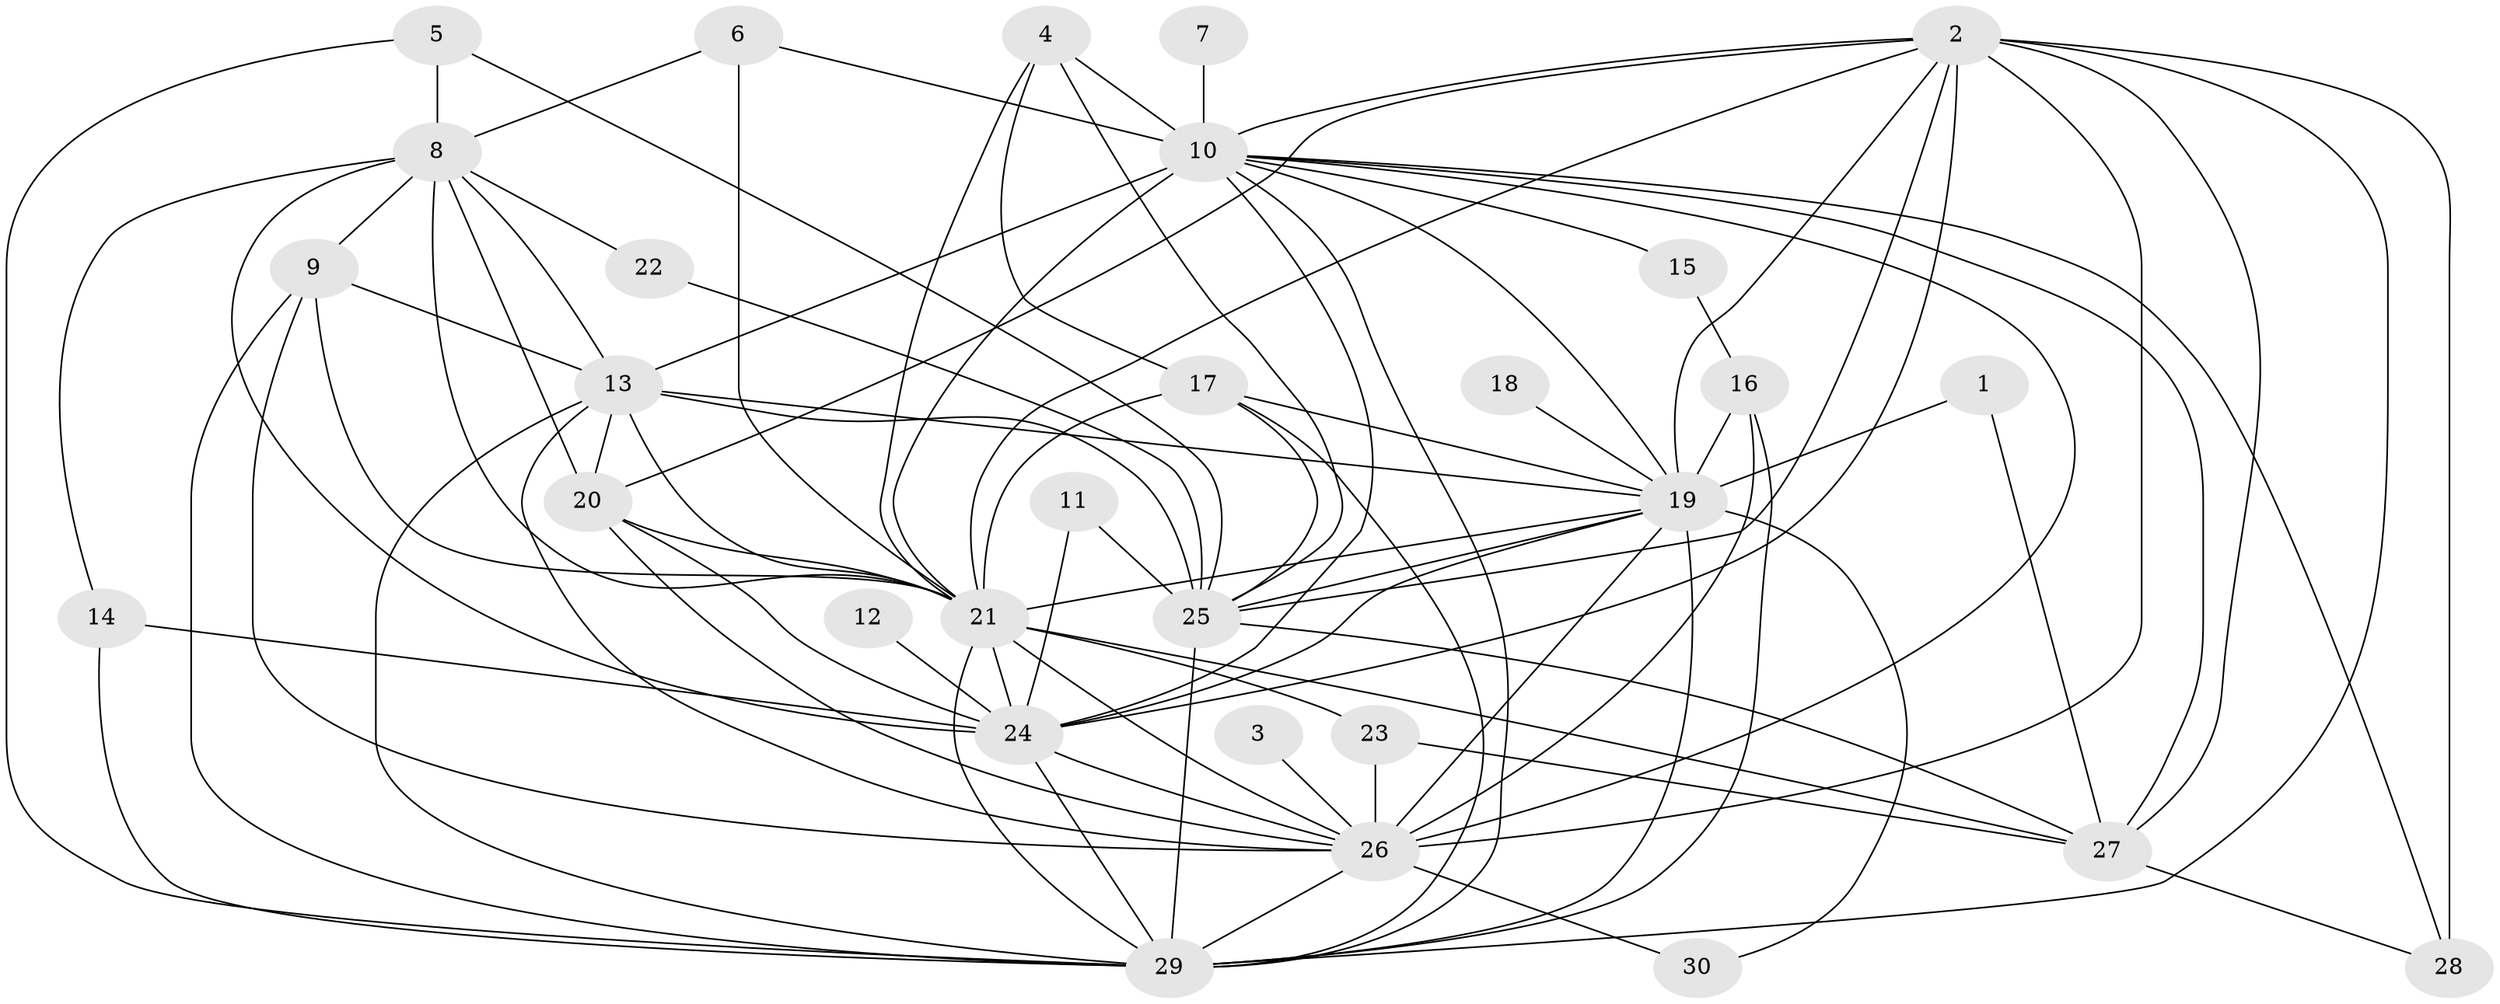 // original degree distribution, {16: 0.010309278350515464, 18: 0.020618556701030927, 17: 0.010309278350515464, 28: 0.010309278350515464, 13: 0.010309278350515464, 21: 0.010309278350515464, 20: 0.020618556701030927, 15: 0.010309278350515464, 4: 0.07216494845360824, 11: 0.010309278350515464, 3: 0.21649484536082475, 7: 0.020618556701030927, 10: 0.010309278350515464, 2: 0.5257731958762887, 8: 0.010309278350515464, 6: 0.010309278350515464, 5: 0.020618556701030927}
// Generated by graph-tools (version 1.1) at 2025/36/03/04/25 23:36:14]
// undirected, 30 vertices, 88 edges
graph export_dot {
  node [color=gray90,style=filled];
  1;
  2;
  3;
  4;
  5;
  6;
  7;
  8;
  9;
  10;
  11;
  12;
  13;
  14;
  15;
  16;
  17;
  18;
  19;
  20;
  21;
  22;
  23;
  24;
  25;
  26;
  27;
  28;
  29;
  30;
  1 -- 19 [weight=1.0];
  1 -- 27 [weight=1.0];
  2 -- 10 [weight=3.0];
  2 -- 19 [weight=3.0];
  2 -- 20 [weight=1.0];
  2 -- 21 [weight=3.0];
  2 -- 24 [weight=1.0];
  2 -- 25 [weight=2.0];
  2 -- 26 [weight=2.0];
  2 -- 27 [weight=1.0];
  2 -- 28 [weight=4.0];
  2 -- 29 [weight=1.0];
  3 -- 26 [weight=1.0];
  4 -- 10 [weight=2.0];
  4 -- 17 [weight=1.0];
  4 -- 21 [weight=1.0];
  4 -- 25 [weight=1.0];
  5 -- 8 [weight=1.0];
  5 -- 25 [weight=1.0];
  5 -- 29 [weight=1.0];
  6 -- 8 [weight=1.0];
  6 -- 10 [weight=1.0];
  6 -- 21 [weight=2.0];
  7 -- 10 [weight=1.0];
  8 -- 9 [weight=2.0];
  8 -- 13 [weight=1.0];
  8 -- 14 [weight=1.0];
  8 -- 20 [weight=1.0];
  8 -- 21 [weight=2.0];
  8 -- 22 [weight=1.0];
  8 -- 24 [weight=1.0];
  9 -- 13 [weight=1.0];
  9 -- 21 [weight=1.0];
  9 -- 26 [weight=1.0];
  9 -- 29 [weight=2.0];
  10 -- 13 [weight=1.0];
  10 -- 15 [weight=3.0];
  10 -- 19 [weight=4.0];
  10 -- 21 [weight=7.0];
  10 -- 24 [weight=3.0];
  10 -- 26 [weight=4.0];
  10 -- 27 [weight=1.0];
  10 -- 28 [weight=1.0];
  10 -- 29 [weight=2.0];
  11 -- 24 [weight=1.0];
  11 -- 25 [weight=1.0];
  12 -- 24 [weight=1.0];
  13 -- 19 [weight=1.0];
  13 -- 20 [weight=1.0];
  13 -- 21 [weight=1.0];
  13 -- 25 [weight=2.0];
  13 -- 26 [weight=1.0];
  13 -- 29 [weight=1.0];
  14 -- 24 [weight=1.0];
  14 -- 29 [weight=1.0];
  15 -- 16 [weight=1.0];
  16 -- 19 [weight=1.0];
  16 -- 26 [weight=1.0];
  16 -- 29 [weight=1.0];
  17 -- 19 [weight=1.0];
  17 -- 21 [weight=1.0];
  17 -- 25 [weight=1.0];
  17 -- 29 [weight=1.0];
  18 -- 19 [weight=1.0];
  19 -- 21 [weight=6.0];
  19 -- 24 [weight=2.0];
  19 -- 25 [weight=1.0];
  19 -- 26 [weight=1.0];
  19 -- 29 [weight=4.0];
  19 -- 30 [weight=2.0];
  20 -- 21 [weight=1.0];
  20 -- 24 [weight=1.0];
  20 -- 26 [weight=1.0];
  21 -- 23 [weight=2.0];
  21 -- 24 [weight=4.0];
  21 -- 26 [weight=4.0];
  21 -- 27 [weight=1.0];
  21 -- 29 [weight=3.0];
  22 -- 25 [weight=1.0];
  23 -- 26 [weight=1.0];
  23 -- 27 [weight=1.0];
  24 -- 26 [weight=1.0];
  24 -- 29 [weight=1.0];
  25 -- 27 [weight=1.0];
  25 -- 29 [weight=2.0];
  26 -- 29 [weight=1.0];
  26 -- 30 [weight=2.0];
  27 -- 28 [weight=1.0];
}
